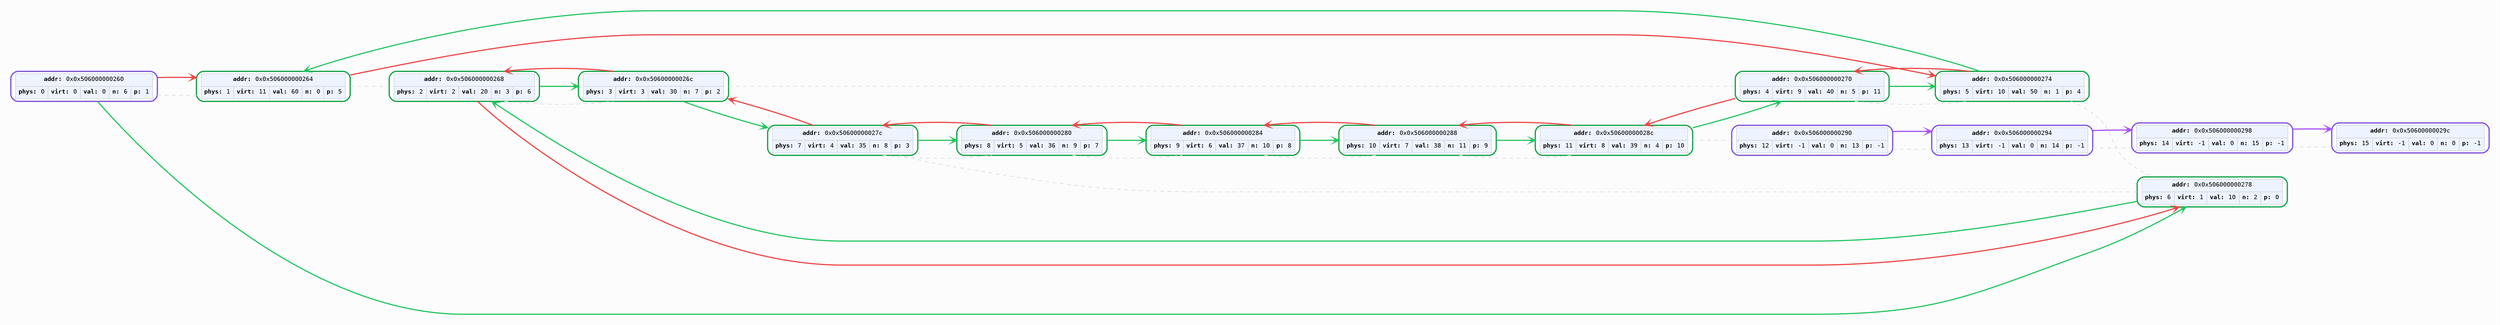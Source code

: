 digraph G {rankdir=LR;
graph [bgcolor="#FCFCFD", pad=0.25, nodesep=0.55, ranksep=0.9, splines=true];
node  [shape=box, style="rounded,filled", color="#D0D5DD", penwidth=1.4, fillcolor="#FFFFFF", fontname="monospace", fontsize=10];
edge  [color="#98A2B3", penwidth=1.5, arrowsize=0.8, arrowhead=vee];
label0 [color="#7F56D9", penwidth=2.1, label=<<TABLE BORDER="0" CELLBORDER="1" CELLSPACING="0" CELLPADDING="4" COLOR="#D0D5DD"><TR><TD COLSPAN="6" BGCOLOR="#EEF4FF"><B>addr:</B> 0x0x506000000260</TD></TR><TR><TD BGCOLOR="#EEF4FF"><B>phys:</B> 0</TD><TD BGCOLOR="#EEF4FF"><B>virt:</B> 0</TD><TD BGCOLOR="#EEF4FF"><B>val:</B> 0</TD><TD BGCOLOR="#EEF4FF"><B>n:</B> 6</TD><TD BGCOLOR="#EEF4FF"><B>p:</B> 1</TD></TR></TABLE>>];
label1 [color="#16A34A", penwidth=2.1, label=<<TABLE BORDER="0" CELLBORDER="1" CELLSPACING="0" CELLPADDING="4" COLOR="#D0D5DD"><TR><TD COLSPAN="6" BGCOLOR="#EEF4FF"><B>addr:</B> 0x0x506000000264</TD></TR><TR><TD BGCOLOR="#EEF4FF"><B>phys:</B> 1</TD><TD BGCOLOR="#EEF4FF"><B>virt:</B> 11</TD><TD BGCOLOR="#EEF4FF"><B>val:</B> 60</TD><TD BGCOLOR="#EEF4FF"><B>n:</B> 0</TD><TD BGCOLOR="#EEF4FF"><B>p:</B> 5</TD></TR></TABLE>>];
label2 [color="#16A34A", penwidth=2.1, label=<<TABLE BORDER="0" CELLBORDER="1" CELLSPACING="0" CELLPADDING="4" COLOR="#D0D5DD"><TR><TD COLSPAN="6" BGCOLOR="#EEF4FF"><B>addr:</B> 0x0x506000000268</TD></TR><TR><TD BGCOLOR="#EEF4FF"><B>phys:</B> 2</TD><TD BGCOLOR="#EEF4FF"><B>virt:</B> 2</TD><TD BGCOLOR="#EEF4FF"><B>val:</B> 20</TD><TD BGCOLOR="#EEF4FF"><B>n:</B> 3</TD><TD BGCOLOR="#EEF4FF"><B>p:</B> 6</TD></TR></TABLE>>];
label3 [color="#16A34A", penwidth=2.1, label=<<TABLE BORDER="0" CELLBORDER="1" CELLSPACING="0" CELLPADDING="4" COLOR="#D0D5DD"><TR><TD COLSPAN="6" BGCOLOR="#EEF4FF"><B>addr:</B> 0x0x50600000026c</TD></TR><TR><TD BGCOLOR="#EEF4FF"><B>phys:</B> 3</TD><TD BGCOLOR="#EEF4FF"><B>virt:</B> 3</TD><TD BGCOLOR="#EEF4FF"><B>val:</B> 30</TD><TD BGCOLOR="#EEF4FF"><B>n:</B> 7</TD><TD BGCOLOR="#EEF4FF"><B>p:</B> 2</TD></TR></TABLE>>];
label4 [color="#16A34A", penwidth=2.1, label=<<TABLE BORDER="0" CELLBORDER="1" CELLSPACING="0" CELLPADDING="4" COLOR="#D0D5DD"><TR><TD COLSPAN="6" BGCOLOR="#EEF4FF"><B>addr:</B> 0x0x506000000270</TD></TR><TR><TD BGCOLOR="#EEF4FF"><B>phys:</B> 4</TD><TD BGCOLOR="#EEF4FF"><B>virt:</B> 9</TD><TD BGCOLOR="#EEF4FF"><B>val:</B> 40</TD><TD BGCOLOR="#EEF4FF"><B>n:</B> 5</TD><TD BGCOLOR="#EEF4FF"><B>p:</B> 11</TD></TR></TABLE>>];
label5 [color="#16A34A", penwidth=2.1, label=<<TABLE BORDER="0" CELLBORDER="1" CELLSPACING="0" CELLPADDING="4" COLOR="#D0D5DD"><TR><TD COLSPAN="6" BGCOLOR="#EEF4FF"><B>addr:</B> 0x0x506000000274</TD></TR><TR><TD BGCOLOR="#EEF4FF"><B>phys:</B> 5</TD><TD BGCOLOR="#EEF4FF"><B>virt:</B> 10</TD><TD BGCOLOR="#EEF4FF"><B>val:</B> 50</TD><TD BGCOLOR="#EEF4FF"><B>n:</B> 1</TD><TD BGCOLOR="#EEF4FF"><B>p:</B> 4</TD></TR></TABLE>>];
label6 [color="#16A34A", penwidth=2.1, label=<<TABLE BORDER="0" CELLBORDER="1" CELLSPACING="0" CELLPADDING="4" COLOR="#D0D5DD"><TR><TD COLSPAN="6" BGCOLOR="#EEF4FF"><B>addr:</B> 0x0x506000000278</TD></TR><TR><TD BGCOLOR="#EEF4FF"><B>phys:</B> 6</TD><TD BGCOLOR="#EEF4FF"><B>virt:</B> 1</TD><TD BGCOLOR="#EEF4FF"><B>val:</B> 10</TD><TD BGCOLOR="#EEF4FF"><B>n:</B> 2</TD><TD BGCOLOR="#EEF4FF"><B>p:</B> 0</TD></TR></TABLE>>];
label7 [color="#16A34A", penwidth=2.1, label=<<TABLE BORDER="0" CELLBORDER="1" CELLSPACING="0" CELLPADDING="4" COLOR="#D0D5DD"><TR><TD COLSPAN="6" BGCOLOR="#EEF4FF"><B>addr:</B> 0x0x50600000027c</TD></TR><TR><TD BGCOLOR="#EEF4FF"><B>phys:</B> 7</TD><TD BGCOLOR="#EEF4FF"><B>virt:</B> 4</TD><TD BGCOLOR="#EEF4FF"><B>val:</B> 35</TD><TD BGCOLOR="#EEF4FF"><B>n:</B> 8</TD><TD BGCOLOR="#EEF4FF"><B>p:</B> 3</TD></TR></TABLE>>];
label8 [color="#16A34A", penwidth=2.1, label=<<TABLE BORDER="0" CELLBORDER="1" CELLSPACING="0" CELLPADDING="4" COLOR="#D0D5DD"><TR><TD COLSPAN="6" BGCOLOR="#EEF4FF"><B>addr:</B> 0x0x506000000280</TD></TR><TR><TD BGCOLOR="#EEF4FF"><B>phys:</B> 8</TD><TD BGCOLOR="#EEF4FF"><B>virt:</B> 5</TD><TD BGCOLOR="#EEF4FF"><B>val:</B> 36</TD><TD BGCOLOR="#EEF4FF"><B>n:</B> 9</TD><TD BGCOLOR="#EEF4FF"><B>p:</B> 7</TD></TR></TABLE>>];
label9 [color="#16A34A", penwidth=2.1, label=<<TABLE BORDER="0" CELLBORDER="1" CELLSPACING="0" CELLPADDING="4" COLOR="#D0D5DD"><TR><TD COLSPAN="6" BGCOLOR="#EEF4FF"><B>addr:</B> 0x0x506000000284</TD></TR><TR><TD BGCOLOR="#EEF4FF"><B>phys:</B> 9</TD><TD BGCOLOR="#EEF4FF"><B>virt:</B> 6</TD><TD BGCOLOR="#EEF4FF"><B>val:</B> 37</TD><TD BGCOLOR="#EEF4FF"><B>n:</B> 10</TD><TD BGCOLOR="#EEF4FF"><B>p:</B> 8</TD></TR></TABLE>>];
label10 [color="#16A34A", penwidth=2.1, label=<<TABLE BORDER="0" CELLBORDER="1" CELLSPACING="0" CELLPADDING="4" COLOR="#D0D5DD"><TR><TD COLSPAN="6" BGCOLOR="#EEF4FF"><B>addr:</B> 0x0x506000000288</TD></TR><TR><TD BGCOLOR="#EEF4FF"><B>phys:</B> 10</TD><TD BGCOLOR="#EEF4FF"><B>virt:</B> 7</TD><TD BGCOLOR="#EEF4FF"><B>val:</B> 38</TD><TD BGCOLOR="#EEF4FF"><B>n:</B> 11</TD><TD BGCOLOR="#EEF4FF"><B>p:</B> 9</TD></TR></TABLE>>];
label11 [color="#16A34A", penwidth=2.1, label=<<TABLE BORDER="0" CELLBORDER="1" CELLSPACING="0" CELLPADDING="4" COLOR="#D0D5DD"><TR><TD COLSPAN="6" BGCOLOR="#EEF4FF"><B>addr:</B> 0x0x50600000028c</TD></TR><TR><TD BGCOLOR="#EEF4FF"><B>phys:</B> 11</TD><TD BGCOLOR="#EEF4FF"><B>virt:</B> 8</TD><TD BGCOLOR="#EEF4FF"><B>val:</B> 39</TD><TD BGCOLOR="#EEF4FF"><B>n:</B> 4</TD><TD BGCOLOR="#EEF4FF"><B>p:</B> 10</TD></TR></TABLE>>];
label12 [color="#7F56D9", penwidth=2.1, label=<<TABLE BORDER="0" CELLBORDER="1" CELLSPACING="0" CELLPADDING="4" COLOR="#D0D5DD"><TR><TD COLSPAN="6" BGCOLOR="#EEF4FF"><B>addr:</B> 0x0x506000000290</TD></TR><TR><TD BGCOLOR="#EEF4FF"><B>phys:</B> 12</TD><TD BGCOLOR="#EEF4FF"><B>virt:</B> -1</TD><TD BGCOLOR="#EEF4FF"><B>val:</B> 0</TD><TD BGCOLOR="#EEF4FF"><B>n:</B> 13</TD><TD BGCOLOR="#EEF4FF"><B>p:</B> -1</TD></TR></TABLE>>];
label13 [color="#7F56D9", penwidth=2.1, label=<<TABLE BORDER="0" CELLBORDER="1" CELLSPACING="0" CELLPADDING="4" COLOR="#D0D5DD"><TR><TD COLSPAN="6" BGCOLOR="#EEF4FF"><B>addr:</B> 0x0x506000000294</TD></TR><TR><TD BGCOLOR="#EEF4FF"><B>phys:</B> 13</TD><TD BGCOLOR="#EEF4FF"><B>virt:</B> -1</TD><TD BGCOLOR="#EEF4FF"><B>val:</B> 0</TD><TD BGCOLOR="#EEF4FF"><B>n:</B> 14</TD><TD BGCOLOR="#EEF4FF"><B>p:</B> -1</TD></TR></TABLE>>];
label14 [color="#7F56D9", penwidth=2.1, label=<<TABLE BORDER="0" CELLBORDER="1" CELLSPACING="0" CELLPADDING="4" COLOR="#D0D5DD"><TR><TD COLSPAN="6" BGCOLOR="#EEF4FF"><B>addr:</B> 0x0x506000000298</TD></TR><TR><TD BGCOLOR="#EEF4FF"><B>phys:</B> 14</TD><TD BGCOLOR="#EEF4FF"><B>virt:</B> -1</TD><TD BGCOLOR="#EEF4FF"><B>val:</B> 0</TD><TD BGCOLOR="#EEF4FF"><B>n:</B> 15</TD><TD BGCOLOR="#EEF4FF"><B>p:</B> -1</TD></TR></TABLE>>];
label15 [color="#7F56D9", penwidth=2.1, label=<<TABLE BORDER="0" CELLBORDER="1" CELLSPACING="0" CELLPADDING="4" COLOR="#D0D5DD"><TR><TD COLSPAN="6" BGCOLOR="#EEF4FF"><B>addr:</B> 0x0x50600000029c</TD></TR><TR><TD BGCOLOR="#EEF4FF"><B>phys:</B> 15</TD><TD BGCOLOR="#EEF4FF"><B>virt:</B> -1</TD><TD BGCOLOR="#EEF4FF"><B>val:</B> 0</TD><TD BGCOLOR="#EEF4FF"><B>n:</B> 0</TD><TD BGCOLOR="#EEF4FF"><B>p:</B> -1</TD></TR></TABLE>>];
label0 -> label1 [color="#DCE6E3", style="dashed", arrowhead="none", weight=6, minlen=1];
label1 -> label2 [color="#DCE6E3", style="dashed", arrowhead="none", weight=6, minlen=1];
label2 -> label3 [color="#DCE6E3", style="dashed", arrowhead="none", weight=6, minlen=1];
label3 -> label4 [color="#DCE6E3", style="dashed", arrowhead="none", weight=6, minlen=1];
label4 -> label5 [color="#DCE6E3", style="dashed", arrowhead="none", weight=6, minlen=1];
label5 -> label6 [color="#DCE6E3", style="dashed", arrowhead="none", weight=6, minlen=1];
label6 -> label7 [color="#DCE6E3", style="dashed", arrowhead="none", weight=6, minlen=1];
label7 -> label8 [color="#DCE6E3", style="dashed", arrowhead="none", weight=6, minlen=1];
label8 -> label9 [color="#DCE6E3", style="dashed", arrowhead="none", weight=6, minlen=1];
label9 -> label10 [color="#DCE6E3", style="dashed", arrowhead="none", weight=6, minlen=1];
label10 -> label11 [color="#DCE6E3", style="dashed", arrowhead="none", weight=6, minlen=1];
label11 -> label12 [color="#DCE6E3", style="dashed", arrowhead="none", weight=6, minlen=1];
label12 -> label13 [color="#DCE6E3", style="dashed", arrowhead="none", weight=6, minlen=1];
label13 -> label14 [color="#DCE6E3", style="dashed", arrowhead="none", weight=6, minlen=1];
label14 -> label15 [color="#DCE6E3", style="dashed", arrowhead="none", weight=6, minlen=1];
label0 -> label6 [color="#22C55E", penwidth=1.9];
label2 -> label3 [color="#22C55E", penwidth=1.9];
label3 -> label7 [color="#22C55E", penwidth=1.9];
label4 -> label5 [color="#22C55E", penwidth=1.9];
label5 -> label1 [color="#22C55E", penwidth=1.9];
label6 -> label2 [color="#22C55E", penwidth=1.9];
label7 -> label8 [color="#22C55E", penwidth=1.9];
label8 -> label9 [color="#22C55E", penwidth=1.9];
label9 -> label10 [color="#22C55E", penwidth=1.9];
label10 -> label11 [color="#22C55E", penwidth=1.9];
label11 -> label4 [color="#22C55E", penwidth=1.9];
label0 -> label1 [color="#EF4444", penwidth=1.9];
label1 -> label5 [color="#EF4444", penwidth=1.9];
label2 -> label6 [color="#EF4444", penwidth=1.9];
label3 -> label2 [color="#EF4444", penwidth=1.9];
label4 -> label11 [color="#EF4444", penwidth=1.9];
label5 -> label4 [color="#EF4444", penwidth=1.9];
label7 -> label3 [color="#EF4444", penwidth=1.9];
label8 -> label7 [color="#EF4444", penwidth=1.9];
label9 -> label8 [color="#EF4444", penwidth=1.9];
label10 -> label9 [color="#EF4444", penwidth=1.9];
label11 -> label10 [color="#EF4444", penwidth=1.9];
label12 -> label13 [color="#A855F7", penwidth=2.0];
label13 -> label14 [color="#A855F7", penwidth=2.0];
label14 -> label15 [color="#A855F7", penwidth=2.0];
}